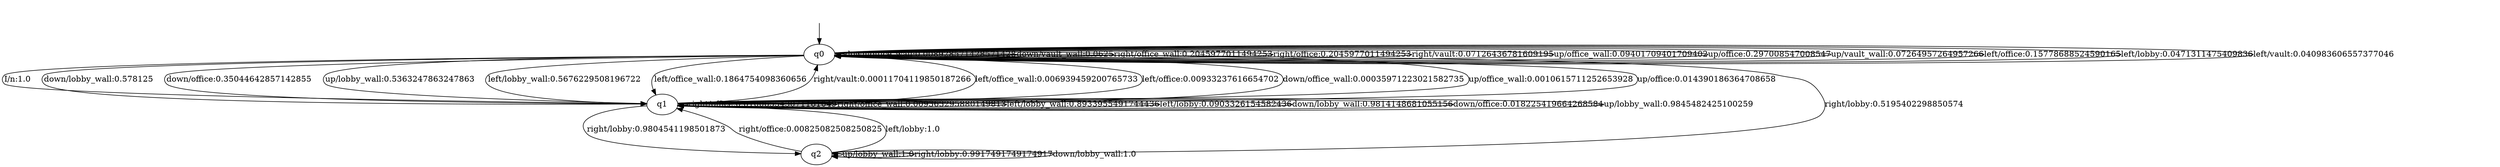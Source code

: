 digraph "learned_models/thin_maze" {
q0 [label=q0];
q1 [label=q1];
q2 [label=q2];
q0 -> q1  [label="I/n:1.0"];
q0 -> q1  [label="down/lobby_wall:0.578125"];
q0 -> q1  [label="down/office:0.35044642857142855"];
q0 -> q0  [label="down/office_wall:0.008928571428571428"];
q0 -> q0  [label="down/vault_wall:0.0625"];
q0 -> q2  [label="right/lobby:0.5195402298850574"];
q0 -> q0  [label="right/office_wall:0.2045977011494253"];
q0 -> q0  [label="right/office:0.2045977011494253"];
q0 -> q0  [label="right/vault:0.07126436781609195"];
q0 -> q1  [label="up/lobby_wall:0.5363247863247863"];
q0 -> q0  [label="up/office_wall:0.09401709401709402"];
q0 -> q0  [label="up/office:0.297008547008547"];
q0 -> q0  [label="up/vault_wall:0.07264957264957266"];
q0 -> q1  [label="left/lobby_wall:0.5676229508196722"];
q0 -> q0  [label="left/office:0.15778688524590165"];
q0 -> q0  [label="left/lobby:0.0471311475409836"];
q0 -> q1  [label="left/office_wall:0.1864754098360656"];
q0 -> q0  [label="left/vault:0.040983606557377046"];
q1 -> q2  [label="right/lobby:0.9804541198501873"];
q1 -> q1  [label="right/office:0.010065543071161049"];
q1 -> q1  [label="right/office_wall:0.009363295880149813"];
q1 -> q0  [label="right/vault:0.00011704119850187266"];
q1 -> q1  [label="left/lobby_wall:0.8933955491744436"];
q1 -> q1  [label="left/lobby:0.0903326154582436"];
q1 -> q0  [label="left/office_wall:0.006939459200765733"];
q1 -> q0  [label="left/office:0.00933237616654702"];
q1 -> q1  [label="down/lobby_wall:0.9814148681055156"];
q1 -> q1  [label="down/office:0.018225419664268584"];
q1 -> q0  [label="down/office_wall:0.00035971223021582735"];
q1 -> q1  [label="up/lobby_wall:0.9845482425100259"];
q1 -> q0  [label="up/office_wall:0.0010615711252653928"];
q1 -> q0  [label="up/office:0.014390186364708658"];
q2 -> q2  [label="up/lobby_wall:1.0"];
q2 -> q2  [label="right/lobby:0.9917491749174917"];
q2 -> q1  [label="right/office:0.00825082508250825"];
q2 -> q2  [label="down/lobby_wall:1.0"];
q2 -> q1  [label="left/lobby:1.0"];
__start0 [label="", shape=none];
__start0 -> q0  [label=""];
}
